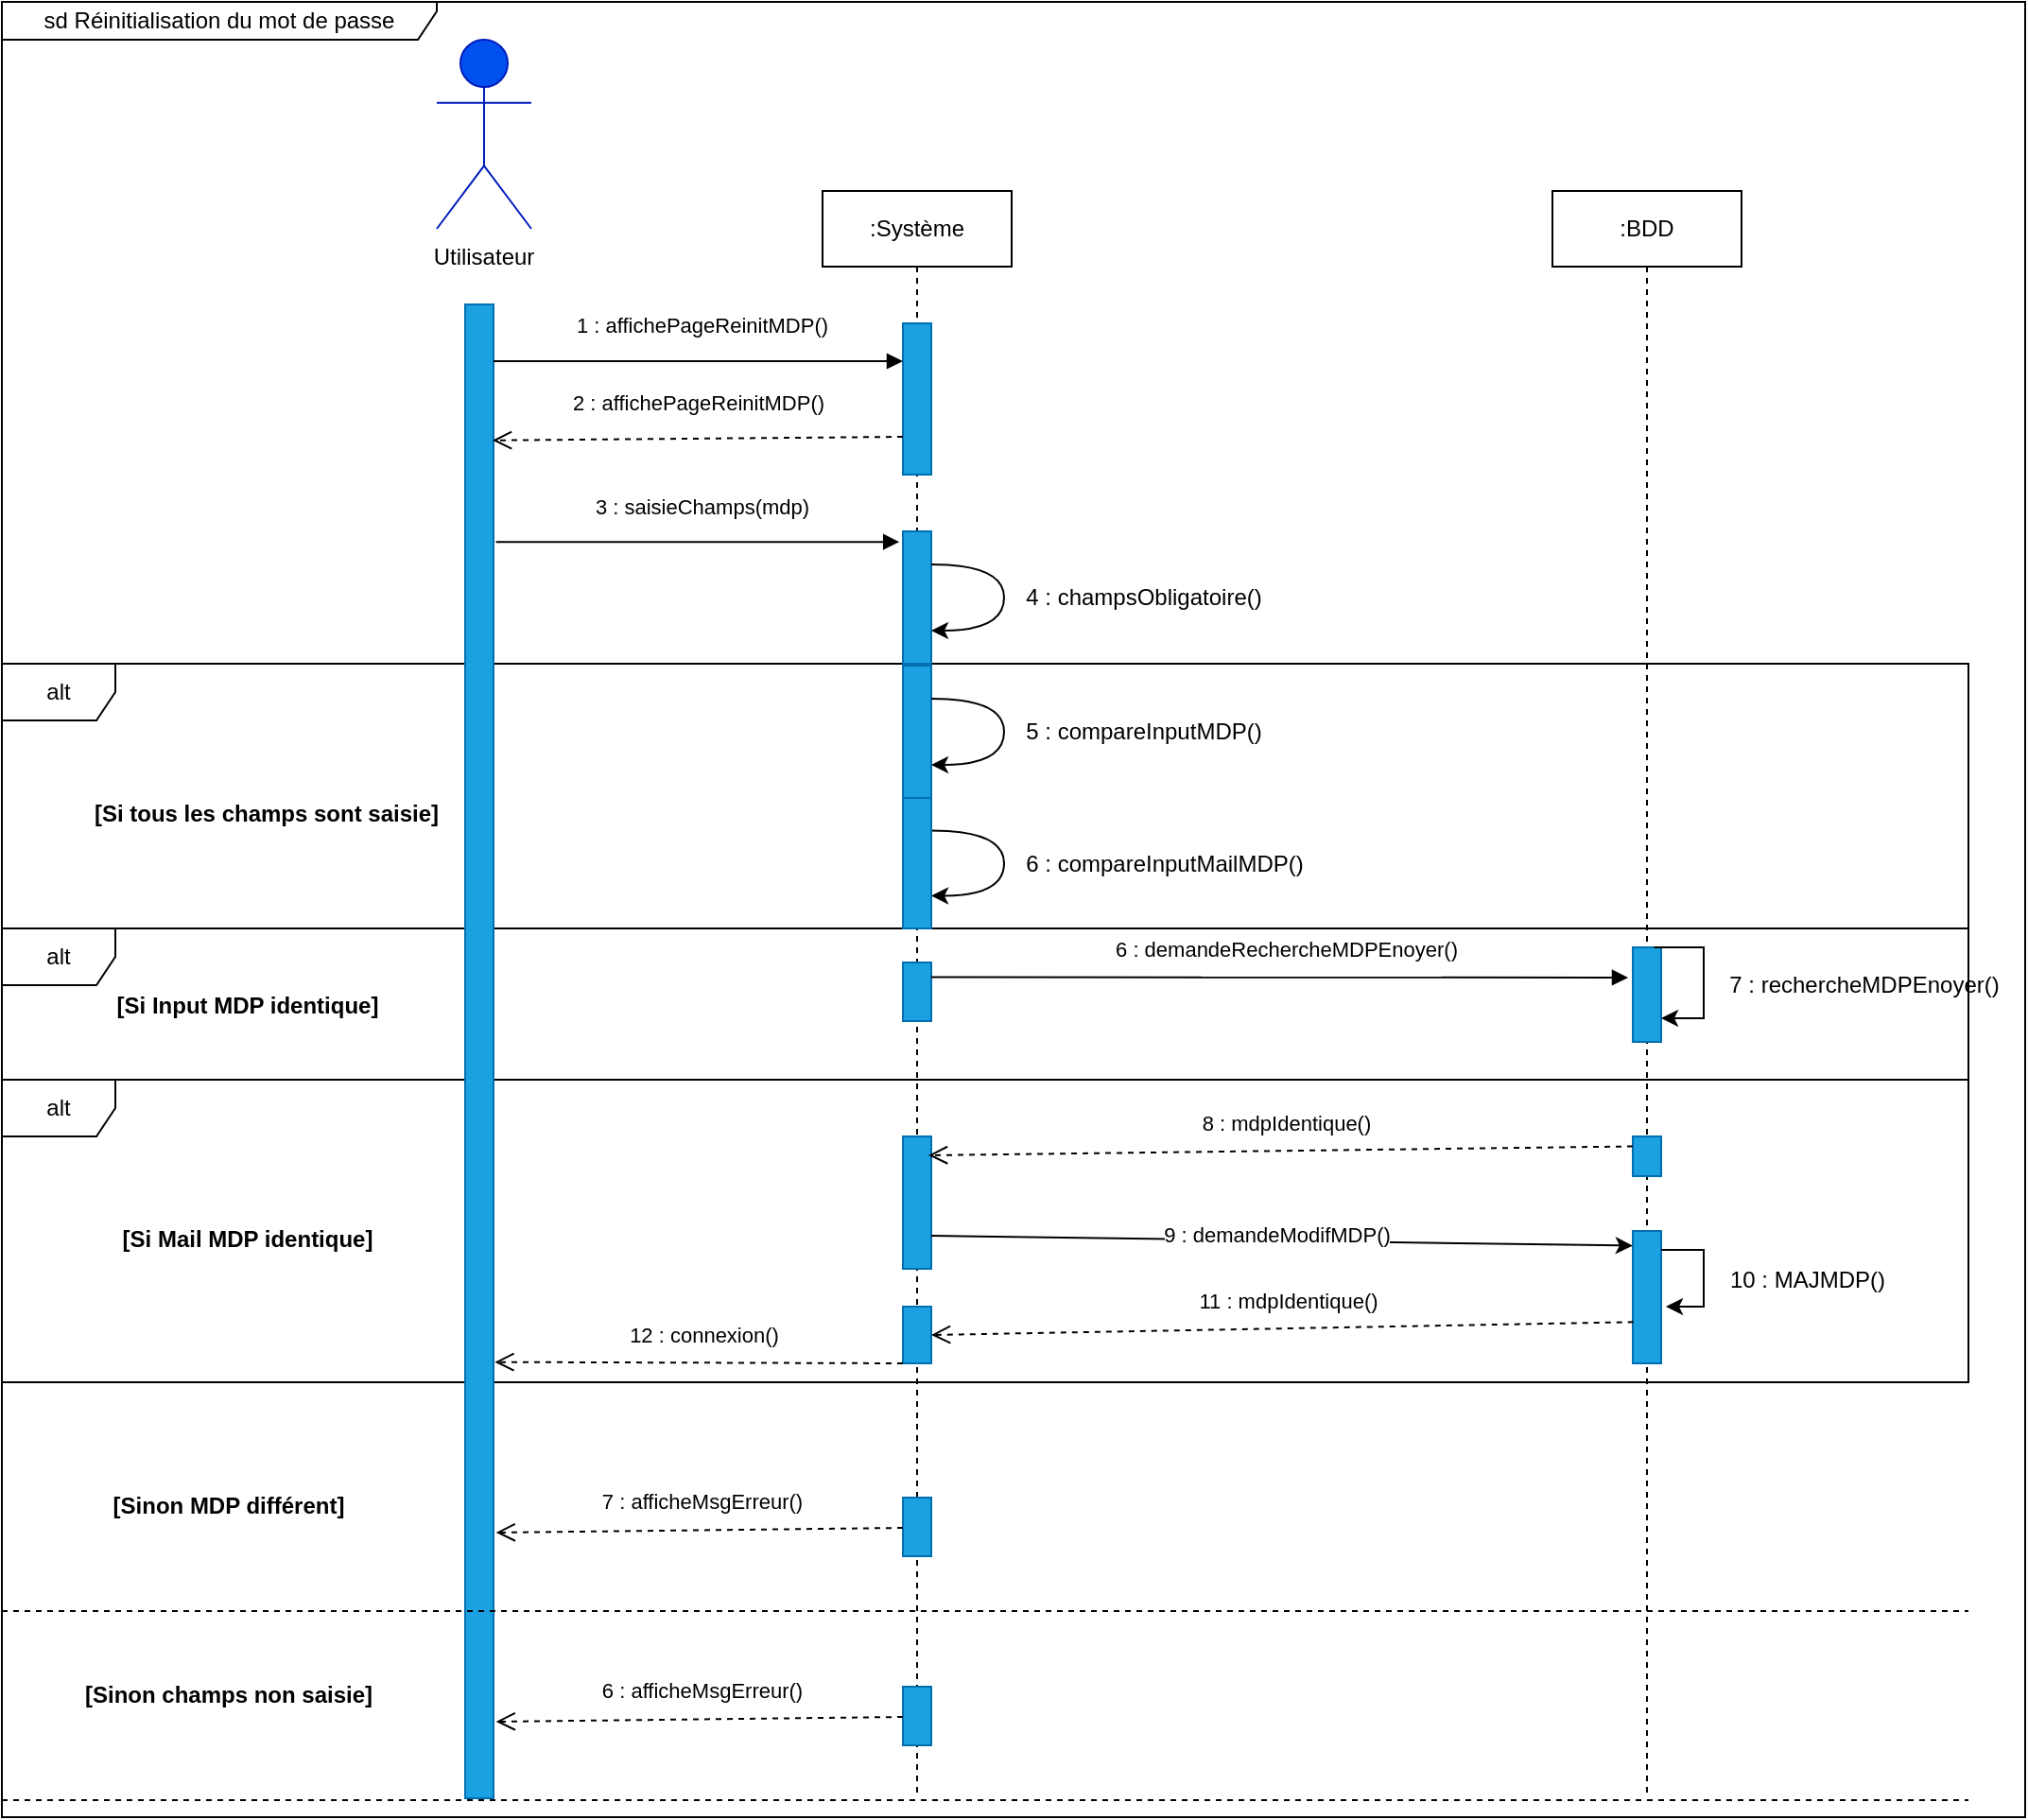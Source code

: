 <mxfile version="20.6.0" type="device"><diagram id="mhdZhAQYX43IkMyO9Ox_" name="Page-1"><mxGraphModel dx="2605" dy="921" grid="1" gridSize="10" guides="1" tooltips="1" connect="1" arrows="1" fold="1" page="1" pageScale="1" pageWidth="827" pageHeight="1169" math="0" shadow="0"><root><mxCell id="0"/><mxCell id="1" parent="0"/><mxCell id="YeQ4RLPr-aOqJVt5t8fd-67" value="alt" style="shape=umlFrame;whiteSpace=wrap;html=1;" vertex="1" parent="1"><mxGeometry x="-120" y="740" width="1040" height="160" as="geometry"/></mxCell><mxCell id="YeQ4RLPr-aOqJVt5t8fd-1" value="alt" style="shape=umlFrame;whiteSpace=wrap;html=1;" vertex="1" parent="1"><mxGeometry x="-120" y="660" width="1040" height="80" as="geometry"/></mxCell><mxCell id="YeQ4RLPr-aOqJVt5t8fd-2" value="alt" style="shape=umlFrame;whiteSpace=wrap;html=1;" vertex="1" parent="1"><mxGeometry x="-120" y="520" width="1040" height="140" as="geometry"/></mxCell><mxCell id="YeQ4RLPr-aOqJVt5t8fd-3" value="&lt;b&gt;Utilisateur&lt;/b&gt;" style="shape=umlActor;verticalLabelPosition=bottom;verticalAlign=top;html=1;fillColor=#0050ef;fontColor=#ffffff;strokeColor=#001DBC;" vertex="1" parent="1"><mxGeometry x="110" y="190" width="50" height="100" as="geometry"/></mxCell><mxCell id="YeQ4RLPr-aOqJVt5t8fd-4" value="Utilisateur" style="text;html=1;strokeColor=none;fillColor=none;align=center;verticalAlign=middle;whiteSpace=wrap;rounded=0;" vertex="1" parent="1"><mxGeometry x="105" y="290" width="60" height="30" as="geometry"/></mxCell><mxCell id="YeQ4RLPr-aOqJVt5t8fd-5" value=":Système" style="shape=umlLifeline;perimeter=lifelinePerimeter;whiteSpace=wrap;html=1;container=1;collapsible=0;recursiveResize=0;outlineConnect=0;" vertex="1" parent="1"><mxGeometry x="314" y="270" width="100" height="850" as="geometry"/></mxCell><mxCell id="YeQ4RLPr-aOqJVt5t8fd-6" value="" style="rounded=0;whiteSpace=wrap;html=1;fillColor=#1ba1e2;fontColor=#ffffff;strokeColor=#006EAF;" vertex="1" parent="YeQ4RLPr-aOqJVt5t8fd-5"><mxGeometry x="42.5" y="180" width="15" height="70" as="geometry"/></mxCell><mxCell id="YeQ4RLPr-aOqJVt5t8fd-7" style="edgeStyle=orthogonalEdgeStyle;rounded=0;orthogonalLoop=1;jettySize=auto;html=1;exitX=1;exitY=0.25;exitDx=0;exitDy=0;entryX=1;entryY=0.75;entryDx=0;entryDy=0;curved=1;" edge="1" parent="YeQ4RLPr-aOqJVt5t8fd-5" source="YeQ4RLPr-aOqJVt5t8fd-6" target="YeQ4RLPr-aOqJVt5t8fd-6"><mxGeometry relative="1" as="geometry"><Array as="points"><mxPoint x="96" y="197"/><mxPoint x="96" y="232"/></Array></mxGeometry></mxCell><mxCell id="YeQ4RLPr-aOqJVt5t8fd-8" value="" style="rounded=0;whiteSpace=wrap;html=1;fillColor=#1ba1e2;fontColor=#ffffff;strokeColor=#006EAF;" vertex="1" parent="YeQ4RLPr-aOqJVt5t8fd-5"><mxGeometry x="42.5" y="251" width="15" height="70" as="geometry"/></mxCell><mxCell id="YeQ4RLPr-aOqJVt5t8fd-9" style="edgeStyle=orthogonalEdgeStyle;rounded=0;orthogonalLoop=1;jettySize=auto;html=1;exitX=1;exitY=0.25;exitDx=0;exitDy=0;entryX=1;entryY=0.75;entryDx=0;entryDy=0;curved=1;" edge="1" parent="YeQ4RLPr-aOqJVt5t8fd-5" source="YeQ4RLPr-aOqJVt5t8fd-8" target="YeQ4RLPr-aOqJVt5t8fd-8"><mxGeometry relative="1" as="geometry"><Array as="points"><mxPoint x="96" y="268"/><mxPoint x="96" y="303"/></Array></mxGeometry></mxCell><mxCell id="YeQ4RLPr-aOqJVt5t8fd-10" value="" style="rounded=0;whiteSpace=wrap;html=1;fillColor=#1ba1e2;fontColor=#ffffff;strokeColor=#006EAF;" vertex="1" parent="YeQ4RLPr-aOqJVt5t8fd-5"><mxGeometry x="42.5" y="408" width="15" height="31" as="geometry"/></mxCell><mxCell id="YeQ4RLPr-aOqJVt5t8fd-11" value="" style="rounded=0;whiteSpace=wrap;html=1;fillColor=#1ba1e2;fontColor=#ffffff;strokeColor=#006EAF;" vertex="1" parent="YeQ4RLPr-aOqJVt5t8fd-5"><mxGeometry x="42.5" y="500" width="15" height="70" as="geometry"/></mxCell><mxCell id="YeQ4RLPr-aOqJVt5t8fd-12" value="" style="rounded=0;whiteSpace=wrap;html=1;fillColor=#1ba1e2;fontColor=#ffffff;strokeColor=#006EAF;" vertex="1" parent="YeQ4RLPr-aOqJVt5t8fd-5"><mxGeometry x="42.5" y="691" width="15" height="31" as="geometry"/></mxCell><mxCell id="YeQ4RLPr-aOqJVt5t8fd-13" value="" style="rounded=0;whiteSpace=wrap;html=1;fillColor=#1ba1e2;fontColor=#ffffff;strokeColor=#006EAF;" vertex="1" parent="YeQ4RLPr-aOqJVt5t8fd-5"><mxGeometry x="42.5" y="791" width="15" height="31" as="geometry"/></mxCell><mxCell id="YeQ4RLPr-aOqJVt5t8fd-43" style="edgeStyle=orthogonalEdgeStyle;rounded=0;orthogonalLoop=1;jettySize=auto;html=1;exitX=1;exitY=0.25;exitDx=0;exitDy=0;entryX=1;entryY=0.75;entryDx=0;entryDy=0;curved=1;" edge="1" source="YeQ4RLPr-aOqJVt5t8fd-45" target="YeQ4RLPr-aOqJVt5t8fd-45" parent="YeQ4RLPr-aOqJVt5t8fd-5"><mxGeometry relative="1" as="geometry"><Array as="points"><mxPoint x="96" y="338"/><mxPoint x="96" y="373"/></Array></mxGeometry></mxCell><mxCell id="YeQ4RLPr-aOqJVt5t8fd-45" value="" style="rounded=0;whiteSpace=wrap;html=1;fillColor=#1ba1e2;fontColor=#ffffff;strokeColor=#006EAF;" vertex="1" parent="YeQ4RLPr-aOqJVt5t8fd-5"><mxGeometry x="42.5" y="321" width="15" height="69" as="geometry"/></mxCell><mxCell id="YeQ4RLPr-aOqJVt5t8fd-70" value="" style="rounded=0;whiteSpace=wrap;html=1;fillColor=#1ba1e2;fontColor=#ffffff;strokeColor=#006EAF;" vertex="1" parent="YeQ4RLPr-aOqJVt5t8fd-5"><mxGeometry x="42.5" y="590" width="15" height="30" as="geometry"/></mxCell><mxCell id="YeQ4RLPr-aOqJVt5t8fd-14" value=":BDD" style="shape=umlLifeline;perimeter=lifelinePerimeter;whiteSpace=wrap;html=1;container=1;collapsible=0;recursiveResize=0;outlineConnect=0;" vertex="1" parent="1"><mxGeometry x="700" y="270" width="100" height="850" as="geometry"/></mxCell><mxCell id="YeQ4RLPr-aOqJVt5t8fd-15" value="" style="rounded=0;whiteSpace=wrap;html=1;fillColor=#1ba1e2;fontColor=#ffffff;strokeColor=#006EAF;" vertex="1" parent="YeQ4RLPr-aOqJVt5t8fd-14"><mxGeometry x="42.5" y="400" width="15" height="50" as="geometry"/></mxCell><mxCell id="YeQ4RLPr-aOqJVt5t8fd-16" style="edgeStyle=orthogonalEdgeStyle;rounded=0;orthogonalLoop=1;jettySize=auto;html=1;exitX=0.75;exitY=0;exitDx=0;exitDy=0;entryX=1;entryY=0.75;entryDx=0;entryDy=0;" edge="1" parent="YeQ4RLPr-aOqJVt5t8fd-14" source="YeQ4RLPr-aOqJVt5t8fd-15" target="YeQ4RLPr-aOqJVt5t8fd-15"><mxGeometry relative="1" as="geometry"><Array as="points"><mxPoint x="80" y="400"/><mxPoint x="80" y="437"/></Array></mxGeometry></mxCell><mxCell id="YeQ4RLPr-aOqJVt5t8fd-17" value="" style="rounded=0;whiteSpace=wrap;html=1;fillColor=#1ba1e2;fontColor=#ffffff;strokeColor=#006EAF;" vertex="1" parent="YeQ4RLPr-aOqJVt5t8fd-14"><mxGeometry x="42.5" y="500" width="15" height="21" as="geometry"/></mxCell><mxCell id="YeQ4RLPr-aOqJVt5t8fd-61" value="" style="rounded=0;whiteSpace=wrap;html=1;fillColor=#1ba1e2;fontColor=#ffffff;strokeColor=#006EAF;" vertex="1" parent="YeQ4RLPr-aOqJVt5t8fd-14"><mxGeometry x="42.5" y="550" width="15" height="70" as="geometry"/></mxCell><mxCell id="YeQ4RLPr-aOqJVt5t8fd-65" style="edgeStyle=orthogonalEdgeStyle;rounded=0;orthogonalLoop=1;jettySize=auto;html=1;" edge="1" parent="YeQ4RLPr-aOqJVt5t8fd-14" source="YeQ4RLPr-aOqJVt5t8fd-61"><mxGeometry relative="1" as="geometry"><mxPoint x="60" y="590" as="targetPoint"/><Array as="points"><mxPoint x="80" y="560"/><mxPoint x="80" y="590"/></Array></mxGeometry></mxCell><mxCell id="YeQ4RLPr-aOqJVt5t8fd-18" value="" style="rounded=0;whiteSpace=wrap;html=1;fillColor=#1ba1e2;fontColor=#ffffff;strokeColor=#006EAF;" vertex="1" parent="1"><mxGeometry x="125" y="330" width="15" height="790" as="geometry"/></mxCell><mxCell id="YeQ4RLPr-aOqJVt5t8fd-19" value="" style="rounded=0;whiteSpace=wrap;html=1;fillColor=#1ba1e2;fontColor=#ffffff;strokeColor=#006EAF;" vertex="1" parent="1"><mxGeometry x="356.5" y="340" width="15" height="80" as="geometry"/></mxCell><mxCell id="YeQ4RLPr-aOqJVt5t8fd-20" value="2 : affichePageReinitMDP()" style="html=1;verticalAlign=bottom;endArrow=open;dashed=1;endSize=8;rounded=0;entryX=0.966;entryY=0.091;entryDx=0;entryDy=0;entryPerimeter=0;exitX=0;exitY=0.75;exitDx=0;exitDy=0;" edge="1" parent="1" source="YeQ4RLPr-aOqJVt5t8fd-19" target="YeQ4RLPr-aOqJVt5t8fd-18"><mxGeometry x="-0.003" y="-10" relative="1" as="geometry"><mxPoint x="340" y="430" as="sourcePoint"/><mxPoint x="260" y="430" as="targetPoint"/><mxPoint as="offset"/></mxGeometry></mxCell><mxCell id="YeQ4RLPr-aOqJVt5t8fd-21" value="1 : affichePageReinitMDP()" style="html=1;verticalAlign=bottom;endArrow=block;rounded=0;entryX=0;entryY=0.25;entryDx=0;entryDy=0;" edge="1" parent="1" target="YeQ4RLPr-aOqJVt5t8fd-19"><mxGeometry x="0.016" y="10" width="80" relative="1" as="geometry"><mxPoint x="140" y="360" as="sourcePoint"/><mxPoint x="340" y="430" as="targetPoint"/><mxPoint as="offset"/></mxGeometry></mxCell><mxCell id="YeQ4RLPr-aOqJVt5t8fd-22" value="3 : saisieChamps(mdp)" style="html=1;verticalAlign=bottom;endArrow=block;rounded=0;exitX=1.087;exitY=0.159;exitDx=0;exitDy=0;entryX=-0.127;entryY=0.08;entryDx=0;entryDy=0;entryPerimeter=0;exitPerimeter=0;" edge="1" parent="1" source="YeQ4RLPr-aOqJVt5t8fd-18" target="YeQ4RLPr-aOqJVt5t8fd-6"><mxGeometry x="0.016" y="10" width="80" relative="1" as="geometry"><mxPoint x="155" y="454.5" as="sourcePoint"/><mxPoint x="360" y="455" as="targetPoint"/><mxPoint as="offset"/></mxGeometry></mxCell><mxCell id="YeQ4RLPr-aOqJVt5t8fd-23" value="4 : champsObligatoire()" style="text;html=1;strokeColor=none;fillColor=none;align=center;verticalAlign=middle;whiteSpace=wrap;rounded=0;" vertex="1" parent="1"><mxGeometry x="414" y="470" width="140" height="30" as="geometry"/></mxCell><mxCell id="YeQ4RLPr-aOqJVt5t8fd-24" value="[Si tous les champs sont saisie]" style="text;align=center;fontStyle=1;verticalAlign=middle;spacingLeft=3;spacingRight=3;strokeColor=none;rotatable=0;points=[[0,0.5],[1,0.5]];portConstraint=eastwest;" vertex="1" parent="1"><mxGeometry x="-20" y="585" width="80" height="27" as="geometry"/></mxCell><mxCell id="YeQ4RLPr-aOqJVt5t8fd-25" value="[Si Input MDP identique]" style="text;align=center;fontStyle=1;verticalAlign=middle;spacingLeft=3;spacingRight=3;strokeColor=none;rotatable=0;points=[[0,0.5],[1,0.5]];portConstraint=eastwest;" vertex="1" parent="1"><mxGeometry x="-30" y="686.5" width="80" height="27" as="geometry"/></mxCell><mxCell id="YeQ4RLPr-aOqJVt5t8fd-26" value="5 : compareInputMDP()" style="text;html=1;strokeColor=none;fillColor=none;align=center;verticalAlign=middle;whiteSpace=wrap;rounded=0;" vertex="1" parent="1"><mxGeometry x="414" y="541" width="140" height="30" as="geometry"/></mxCell><mxCell id="YeQ4RLPr-aOqJVt5t8fd-27" value="6 : demandeRechercheMDPEnoyer()" style="html=1;verticalAlign=bottom;endArrow=block;rounded=0;exitX=1;exitY=0.25;exitDx=0;exitDy=0;" edge="1" parent="1" source="YeQ4RLPr-aOqJVt5t8fd-10"><mxGeometry x="0.016" y="6" width="80" relative="1" as="geometry"><mxPoint x="420.005" y="688.5" as="sourcePoint"/><mxPoint x="740" y="686" as="targetPoint"/><mxPoint as="offset"/></mxGeometry></mxCell><mxCell id="YeQ4RLPr-aOqJVt5t8fd-28" value="7 : rechercheMDPEnoyer()" style="text;html=1;strokeColor=none;fillColor=none;align=center;verticalAlign=middle;whiteSpace=wrap;rounded=0;" vertex="1" parent="1"><mxGeometry x="780" y="674" width="170" height="31" as="geometry"/></mxCell><mxCell id="YeQ4RLPr-aOqJVt5t8fd-29" value="8 : mdpIdentique()" style="html=1;verticalAlign=bottom;endArrow=open;dashed=1;endSize=8;rounded=0;exitX=0;exitY=0.25;exitDx=0;exitDy=0;" edge="1" parent="1" source="YeQ4RLPr-aOqJVt5t8fd-17"><mxGeometry x="-0.016" y="-6" relative="1" as="geometry"><mxPoint x="742.5" y="772" as="sourcePoint"/><mxPoint x="370" y="780" as="targetPoint"/><mxPoint as="offset"/></mxGeometry></mxCell><mxCell id="YeQ4RLPr-aOqJVt5t8fd-31" value="" style="endArrow=none;dashed=1;html=1;rounded=0;" edge="1" parent="1"><mxGeometry width="50" height="50" relative="1" as="geometry"><mxPoint x="-120" y="1021" as="sourcePoint"/><mxPoint x="920" y="1021" as="targetPoint"/></mxGeometry></mxCell><mxCell id="YeQ4RLPr-aOqJVt5t8fd-32" value="[Sinon MDP différent]" style="text;align=center;fontStyle=1;verticalAlign=middle;spacingLeft=3;spacingRight=3;strokeColor=none;rotatable=0;points=[[0,0.5],[1,0.5]];portConstraint=eastwest;" vertex="1" parent="1"><mxGeometry x="-40" y="951" width="80" height="27" as="geometry"/></mxCell><mxCell id="YeQ4RLPr-aOqJVt5t8fd-33" value="7 : afficheMsgErreur()" style="html=1;verticalAlign=bottom;endArrow=open;dashed=1;endSize=8;rounded=0;exitX=0;exitY=0.75;exitDx=0;exitDy=0;entryX=1.089;entryY=0.55;entryDx=0;entryDy=0;entryPerimeter=0;" edge="1" parent="1"><mxGeometry x="-0.016" y="-6" relative="1" as="geometry"><mxPoint x="356.5" y="977.0" as="sourcePoint"/><mxPoint x="141.335" y="979.5" as="targetPoint"/><mxPoint as="offset"/></mxGeometry></mxCell><mxCell id="YeQ4RLPr-aOqJVt5t8fd-34" value="[Sinon champs non saisie]" style="text;align=center;fontStyle=1;verticalAlign=middle;spacingLeft=3;spacingRight=3;strokeColor=none;rotatable=0;points=[[0,0.5],[1,0.5]];portConstraint=eastwest;" vertex="1" parent="1"><mxGeometry x="-40" y="1051" width="80" height="27" as="geometry"/></mxCell><mxCell id="YeQ4RLPr-aOqJVt5t8fd-35" value="" style="endArrow=none;dashed=1;html=1;rounded=0;" edge="1" parent="1"><mxGeometry width="50" height="50" relative="1" as="geometry"><mxPoint x="-120" y="1121" as="sourcePoint"/><mxPoint x="920" y="1121" as="targetPoint"/></mxGeometry></mxCell><mxCell id="YeQ4RLPr-aOqJVt5t8fd-36" value="6 : afficheMsgErreur()" style="html=1;verticalAlign=bottom;endArrow=open;dashed=1;endSize=8;rounded=0;exitX=0;exitY=0.75;exitDx=0;exitDy=0;entryX=1.089;entryY=0.55;entryDx=0;entryDy=0;entryPerimeter=0;" edge="1" parent="1"><mxGeometry x="-0.016" y="-6" relative="1" as="geometry"><mxPoint x="356.5" y="1077" as="sourcePoint"/><mxPoint x="141.335" y="1079.5" as="targetPoint"/><mxPoint as="offset"/></mxGeometry></mxCell><mxCell id="YeQ4RLPr-aOqJVt5t8fd-44" value="6 : compareInputMailMDP()" style="text;html=1;strokeColor=none;fillColor=none;align=center;verticalAlign=middle;whiteSpace=wrap;rounded=0;" vertex="1" parent="1"><mxGeometry x="400" y="611" width="190" height="30" as="geometry"/></mxCell><mxCell id="YeQ4RLPr-aOqJVt5t8fd-62" value="9 : demandeModifMDP()" style="html=1;verticalAlign=bottom;endArrow=classic;rounded=0;exitX=1;exitY=0.75;exitDx=0;exitDy=0;entryX=-0.007;entryY=0.111;entryDx=0;entryDy=0;endFill=1;entryPerimeter=0;" edge="1" parent="1" source="YeQ4RLPr-aOqJVt5t8fd-11" target="YeQ4RLPr-aOqJVt5t8fd-61"><mxGeometry x="-0.016" y="-6" relative="1" as="geometry"><mxPoint x="752.5" y="785.25" as="sourcePoint"/><mxPoint x="660" y="830" as="targetPoint"/><mxPoint as="offset"/></mxGeometry></mxCell><mxCell id="YeQ4RLPr-aOqJVt5t8fd-66" value="10 : MAJMDP()" style="text;html=1;strokeColor=none;fillColor=none;align=center;verticalAlign=middle;whiteSpace=wrap;rounded=0;" vertex="1" parent="1"><mxGeometry x="780" y="830" width="110" height="31" as="geometry"/></mxCell><mxCell id="YeQ4RLPr-aOqJVt5t8fd-68" value="[Si Mail MDP identique]" style="text;align=center;fontStyle=1;verticalAlign=middle;spacingLeft=3;spacingRight=3;strokeColor=none;rotatable=0;points=[[0,0.5],[1,0.5]];portConstraint=eastwest;" vertex="1" parent="1"><mxGeometry x="-30" y="810" width="80" height="27" as="geometry"/></mxCell><mxCell id="YeQ4RLPr-aOqJVt5t8fd-71" value="11 : mdpIdentique()" style="html=1;verticalAlign=bottom;endArrow=open;dashed=1;endSize=8;rounded=0;exitX=0.024;exitY=0.688;exitDx=0;exitDy=0;entryX=1;entryY=0.5;entryDx=0;entryDy=0;exitPerimeter=0;" edge="1" parent="1" source="YeQ4RLPr-aOqJVt5t8fd-61" target="YeQ4RLPr-aOqJVt5t8fd-70"><mxGeometry x="-0.016" y="-6" relative="1" as="geometry"><mxPoint x="744" y="852" as="sourcePoint"/><mxPoint x="371.5" y="856.75" as="targetPoint"/><mxPoint as="offset"/></mxGeometry></mxCell><mxCell id="YeQ4RLPr-aOqJVt5t8fd-72" value="12 : connexion()" style="html=1;verticalAlign=bottom;endArrow=open;dashed=1;endSize=8;rounded=0;exitX=0.024;exitY=0.688;exitDx=0;exitDy=0;exitPerimeter=0;entryX=1.046;entryY=0.708;entryDx=0;entryDy=0;entryPerimeter=0;" edge="1" parent="1" target="YeQ4RLPr-aOqJVt5t8fd-18"><mxGeometry x="-0.016" y="-6" relative="1" as="geometry"><mxPoint x="356.5" y="890.0" as="sourcePoint"/><mxPoint x="-14.86" y="896.84" as="targetPoint"/><mxPoint as="offset"/></mxGeometry></mxCell><mxCell id="YeQ4RLPr-aOqJVt5t8fd-74" value="sd Réinitialisation du mot de passe" style="shape=umlFrame;whiteSpace=wrap;html=1;strokeWidth=1;width=230;height=20;" vertex="1" parent="1"><mxGeometry x="-120" y="170" width="1070" height="960" as="geometry"/></mxCell></root></mxGraphModel></diagram></mxfile>